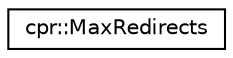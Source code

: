 digraph "Graphical Class Hierarchy"
{
 // LATEX_PDF_SIZE
  edge [fontname="Helvetica",fontsize="10",labelfontname="Helvetica",labelfontsize="10"];
  node [fontname="Helvetica",fontsize="10",shape=record];
  rankdir="LR";
  Node0 [label="cpr::MaxRedirects",height=0.2,width=0.4,color="black", fillcolor="white", style="filled",URL="$classcpr_1_1_max_redirects.html",tooltip=" "];
}
